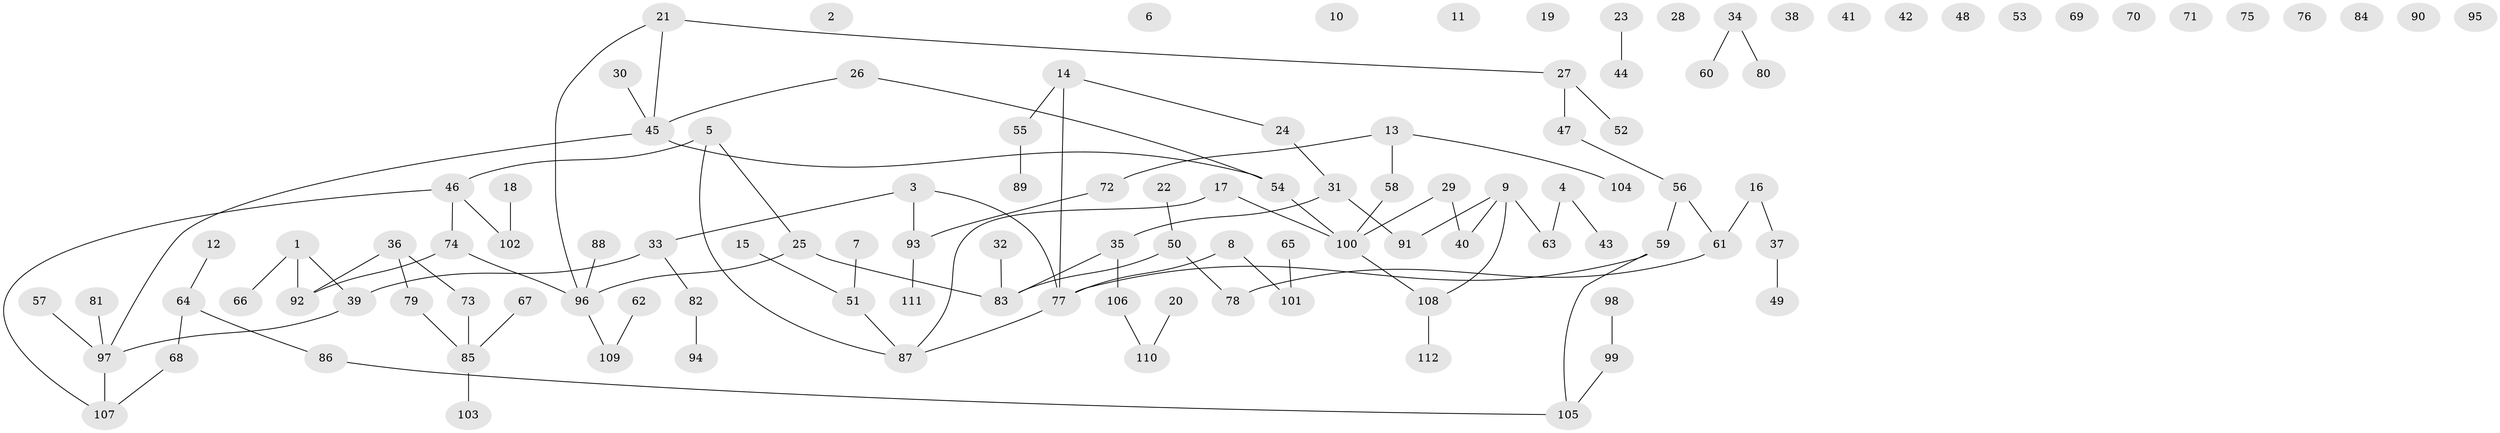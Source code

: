 // Generated by graph-tools (version 1.1) at 2025/49/03/09/25 03:49:12]
// undirected, 112 vertices, 104 edges
graph export_dot {
graph [start="1"]
  node [color=gray90,style=filled];
  1;
  2;
  3;
  4;
  5;
  6;
  7;
  8;
  9;
  10;
  11;
  12;
  13;
  14;
  15;
  16;
  17;
  18;
  19;
  20;
  21;
  22;
  23;
  24;
  25;
  26;
  27;
  28;
  29;
  30;
  31;
  32;
  33;
  34;
  35;
  36;
  37;
  38;
  39;
  40;
  41;
  42;
  43;
  44;
  45;
  46;
  47;
  48;
  49;
  50;
  51;
  52;
  53;
  54;
  55;
  56;
  57;
  58;
  59;
  60;
  61;
  62;
  63;
  64;
  65;
  66;
  67;
  68;
  69;
  70;
  71;
  72;
  73;
  74;
  75;
  76;
  77;
  78;
  79;
  80;
  81;
  82;
  83;
  84;
  85;
  86;
  87;
  88;
  89;
  90;
  91;
  92;
  93;
  94;
  95;
  96;
  97;
  98;
  99;
  100;
  101;
  102;
  103;
  104;
  105;
  106;
  107;
  108;
  109;
  110;
  111;
  112;
  1 -- 39;
  1 -- 66;
  1 -- 92;
  3 -- 33;
  3 -- 77;
  3 -- 93;
  4 -- 43;
  4 -- 63;
  5 -- 25;
  5 -- 46;
  5 -- 87;
  7 -- 51;
  8 -- 77;
  8 -- 101;
  9 -- 40;
  9 -- 63;
  9 -- 91;
  9 -- 108;
  12 -- 64;
  13 -- 58;
  13 -- 72;
  13 -- 104;
  14 -- 24;
  14 -- 55;
  14 -- 77;
  15 -- 51;
  16 -- 37;
  16 -- 61;
  17 -- 87;
  17 -- 100;
  18 -- 102;
  20 -- 110;
  21 -- 27;
  21 -- 45;
  21 -- 96;
  22 -- 50;
  23 -- 44;
  24 -- 31;
  25 -- 83;
  25 -- 96;
  26 -- 45;
  26 -- 54;
  27 -- 47;
  27 -- 52;
  29 -- 40;
  29 -- 100;
  30 -- 45;
  31 -- 35;
  31 -- 91;
  32 -- 83;
  33 -- 39;
  33 -- 82;
  34 -- 60;
  34 -- 80;
  35 -- 83;
  35 -- 106;
  36 -- 73;
  36 -- 79;
  36 -- 92;
  37 -- 49;
  39 -- 97;
  45 -- 54;
  45 -- 97;
  46 -- 74;
  46 -- 102;
  46 -- 107;
  47 -- 56;
  50 -- 78;
  50 -- 83;
  51 -- 87;
  54 -- 100;
  55 -- 89;
  56 -- 59;
  56 -- 61;
  57 -- 97;
  58 -- 100;
  59 -- 77;
  59 -- 105;
  61 -- 78;
  62 -- 109;
  64 -- 68;
  64 -- 86;
  65 -- 101;
  67 -- 85;
  68 -- 107;
  72 -- 93;
  73 -- 85;
  74 -- 92;
  74 -- 96;
  77 -- 87;
  79 -- 85;
  81 -- 97;
  82 -- 94;
  85 -- 103;
  86 -- 105;
  88 -- 96;
  93 -- 111;
  96 -- 109;
  97 -- 107;
  98 -- 99;
  99 -- 105;
  100 -- 108;
  106 -- 110;
  108 -- 112;
}
